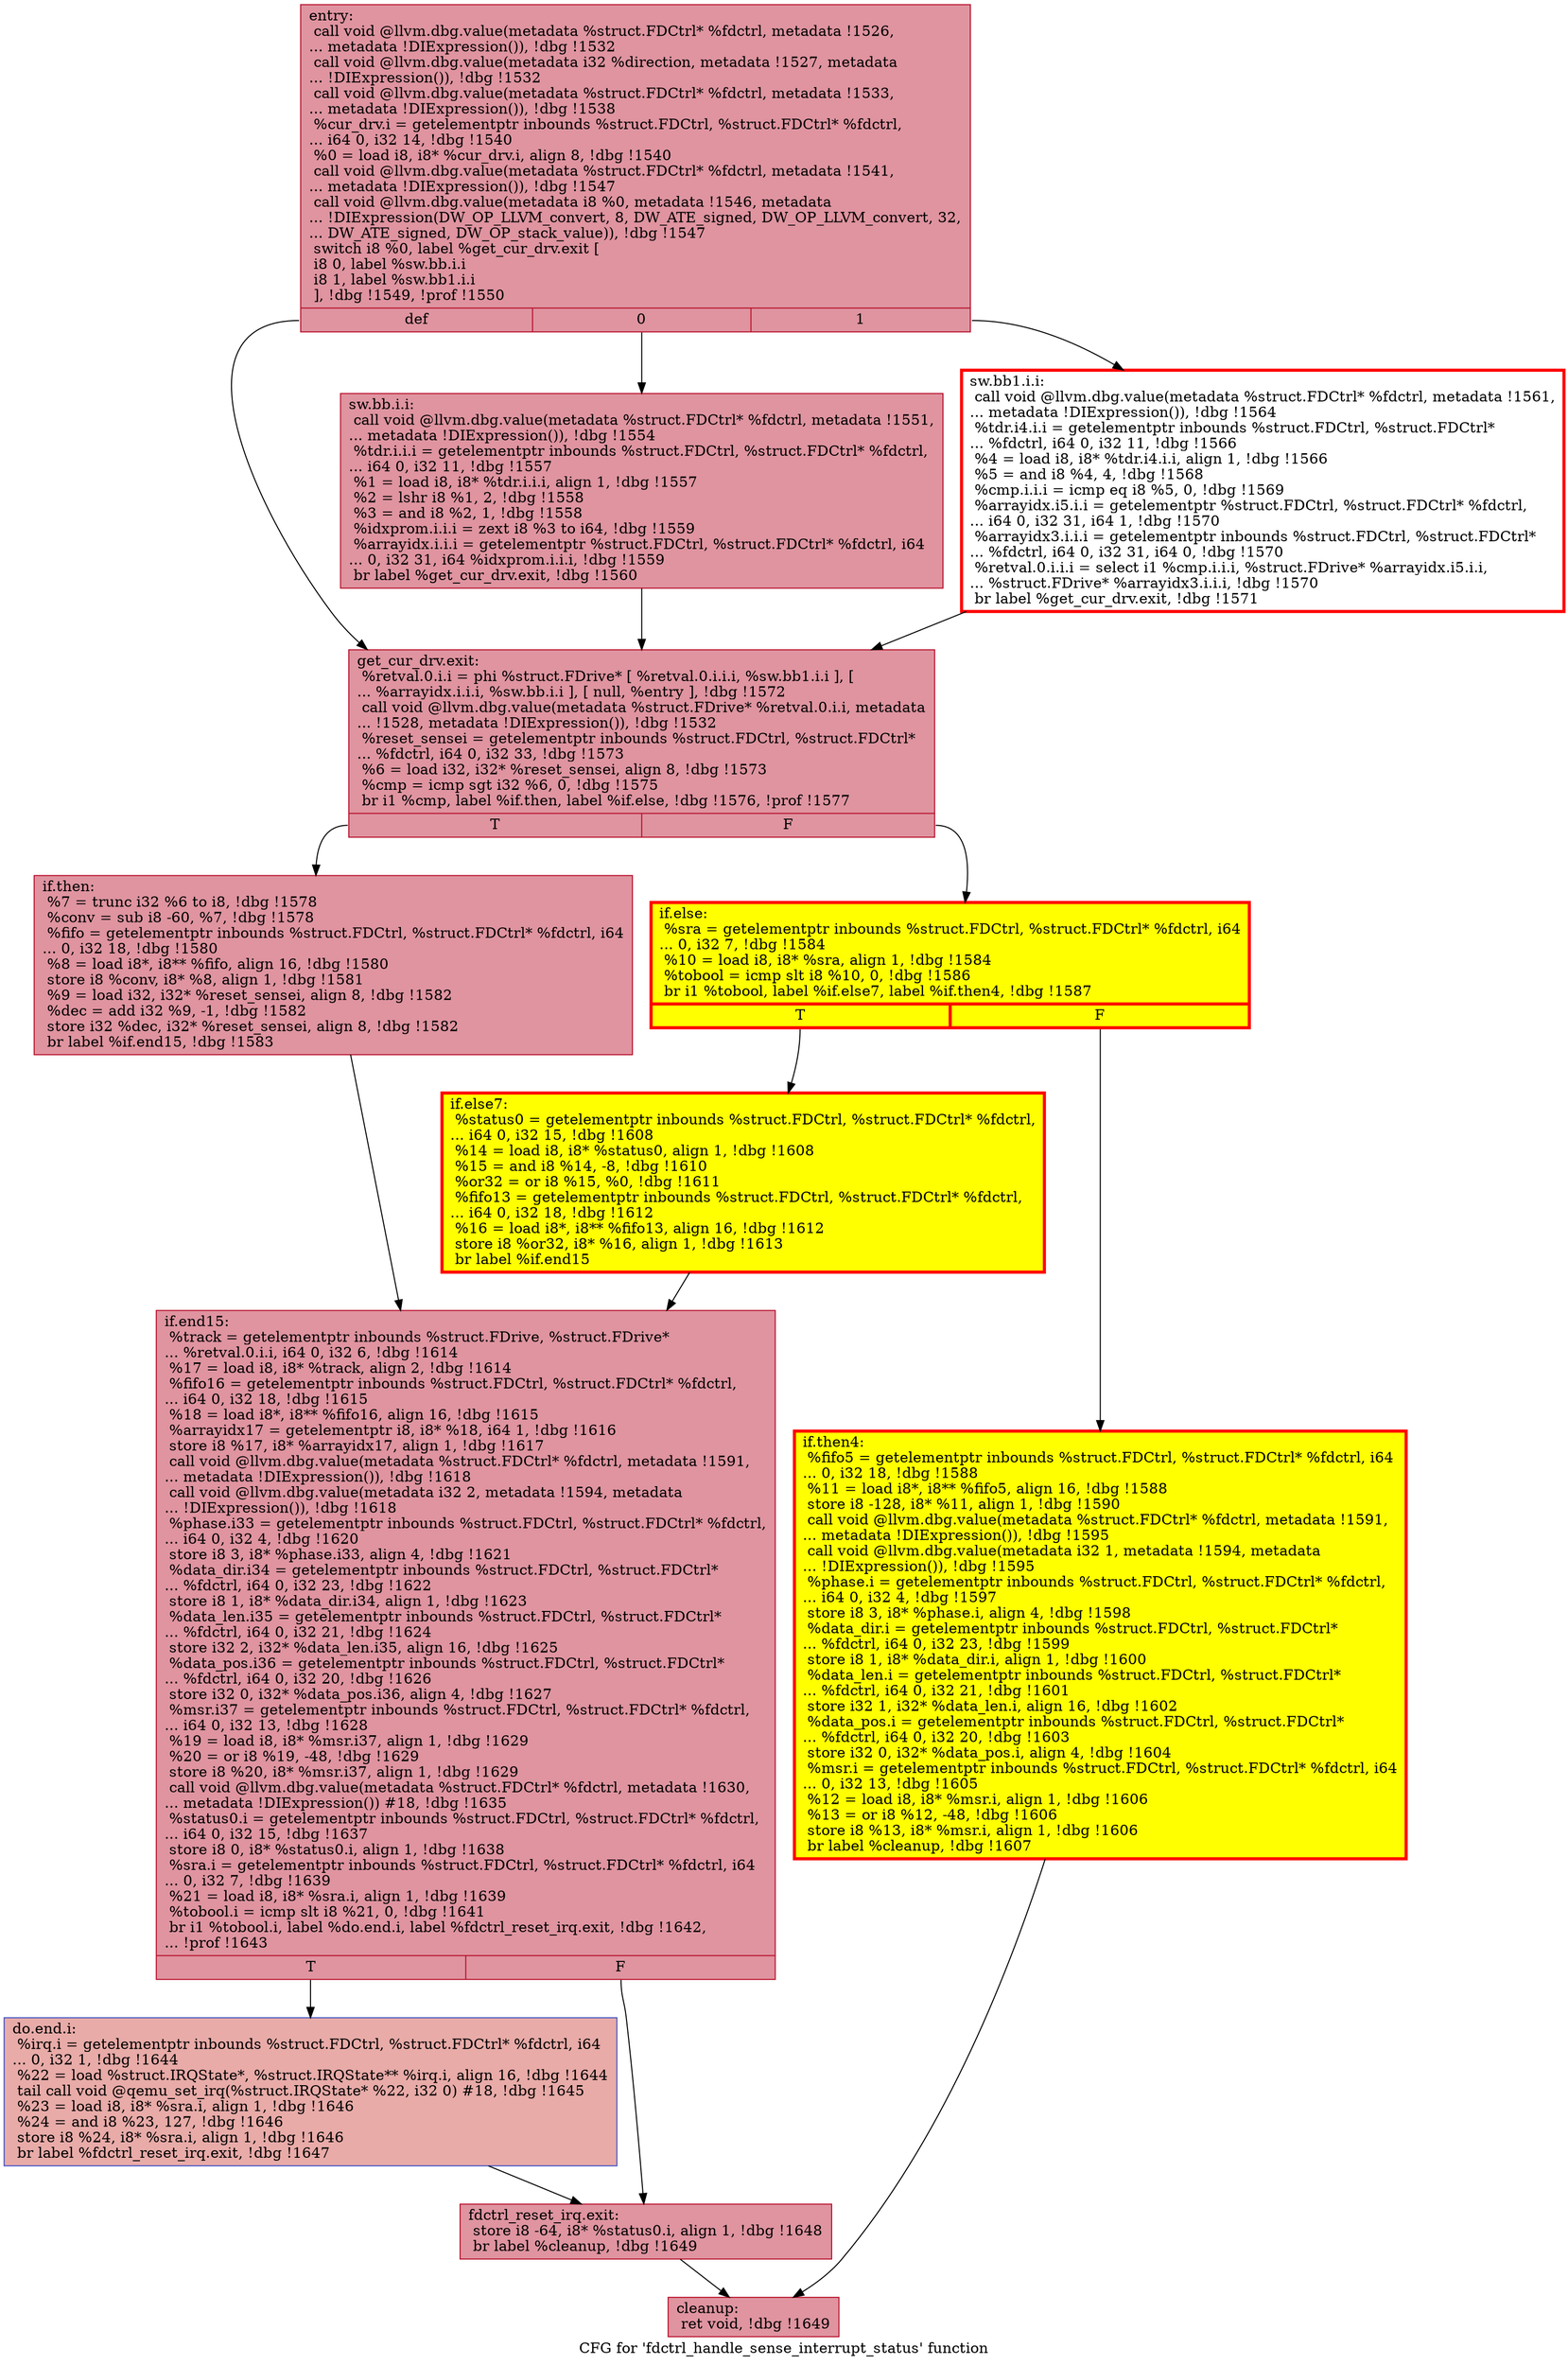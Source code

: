 digraph "CFG for 'fdctrl_handle_sense_interrupt_status' function" {
	label="CFG for 'fdctrl_handle_sense_interrupt_status' function";

	Node0x55f14114a810 [shape=record,color="#b70d28ff", style=filled, fillcolor="#b70d2870",label="{entry:\l  call void @llvm.dbg.value(metadata %struct.FDCtrl* %fdctrl, metadata !1526,\l... metadata !DIExpression()), !dbg !1532\l  call void @llvm.dbg.value(metadata i32 %direction, metadata !1527, metadata\l... !DIExpression()), !dbg !1532\l  call void @llvm.dbg.value(metadata %struct.FDCtrl* %fdctrl, metadata !1533,\l... metadata !DIExpression()), !dbg !1538\l  %cur_drv.i = getelementptr inbounds %struct.FDCtrl, %struct.FDCtrl* %fdctrl,\l... i64 0, i32 14, !dbg !1540\l  %0 = load i8, i8* %cur_drv.i, align 8, !dbg !1540\l  call void @llvm.dbg.value(metadata %struct.FDCtrl* %fdctrl, metadata !1541,\l... metadata !DIExpression()), !dbg !1547\l  call void @llvm.dbg.value(metadata i8 %0, metadata !1546, metadata\l... !DIExpression(DW_OP_LLVM_convert, 8, DW_ATE_signed, DW_OP_LLVM_convert, 32,\l... DW_ATE_signed, DW_OP_stack_value)), !dbg !1547\l  switch i8 %0, label %get_cur_drv.exit [\l    i8 0, label %sw.bb.i.i\l    i8 1, label %sw.bb1.i.i\l  ], !dbg !1549, !prof !1550\l|{<s0>def|<s1>0|<s2>1}}"];
	Node0x55f14114a810:s0 -> Node0x55f141115640;
	Node0x55f14114a810:s1 -> Node0x55f141237d20;
	Node0x55f14114a810:s2 -> Node0x55f1411cd610;
	Node0x55f141237d20 [shape=record,color="#b70d28ff", style=filled, fillcolor="#b70d2870",label="{sw.bb.i.i:                                        \l  call void @llvm.dbg.value(metadata %struct.FDCtrl* %fdctrl, metadata !1551,\l... metadata !DIExpression()), !dbg !1554\l  %tdr.i.i.i = getelementptr inbounds %struct.FDCtrl, %struct.FDCtrl* %fdctrl,\l... i64 0, i32 11, !dbg !1557\l  %1 = load i8, i8* %tdr.i.i.i, align 1, !dbg !1557\l  %2 = lshr i8 %1, 2, !dbg !1558\l  %3 = and i8 %2, 1, !dbg !1558\l  %idxprom.i.i.i = zext i8 %3 to i64, !dbg !1559\l  %arrayidx.i.i.i = getelementptr %struct.FDCtrl, %struct.FDCtrl* %fdctrl, i64\l... 0, i32 31, i64 %idxprom.i.i.i, !dbg !1559\l  br label %get_cur_drv.exit, !dbg !1560\l}"];
	Node0x55f141237d20 -> Node0x55f141115640;
	Node0x55f1411cd610 [shape=record,penwidth=3.0, color="red",label="{sw.bb1.i.i:                                       \l  call void @llvm.dbg.value(metadata %struct.FDCtrl* %fdctrl, metadata !1561,\l... metadata !DIExpression()), !dbg !1564\l  %tdr.i4.i.i = getelementptr inbounds %struct.FDCtrl, %struct.FDCtrl*\l... %fdctrl, i64 0, i32 11, !dbg !1566\l  %4 = load i8, i8* %tdr.i4.i.i, align 1, !dbg !1566\l  %5 = and i8 %4, 4, !dbg !1568\l  %cmp.i.i.i = icmp eq i8 %5, 0, !dbg !1569\l  %arrayidx.i5.i.i = getelementptr %struct.FDCtrl, %struct.FDCtrl* %fdctrl,\l... i64 0, i32 31, i64 1, !dbg !1570\l  %arrayidx3.i.i.i = getelementptr inbounds %struct.FDCtrl, %struct.FDCtrl*\l... %fdctrl, i64 0, i32 31, i64 0, !dbg !1570\l  %retval.0.i.i.i = select i1 %cmp.i.i.i, %struct.FDrive* %arrayidx.i5.i.i,\l... %struct.FDrive* %arrayidx3.i.i.i, !dbg !1570\l  br label %get_cur_drv.exit, !dbg !1571\l}"];
	Node0x55f1411cd610 -> Node0x55f141115640;
	Node0x55f141115640 [shape=record,color="#b70d28ff", style=filled, fillcolor="#b70d2870",label="{get_cur_drv.exit:                                 \l  %retval.0.i.i = phi %struct.FDrive* [ %retval.0.i.i.i, %sw.bb1.i.i ], [\l... %arrayidx.i.i.i, %sw.bb.i.i ], [ null, %entry ], !dbg !1572\l  call void @llvm.dbg.value(metadata %struct.FDrive* %retval.0.i.i, metadata\l... !1528, metadata !DIExpression()), !dbg !1532\l  %reset_sensei = getelementptr inbounds %struct.FDCtrl, %struct.FDCtrl*\l... %fdctrl, i64 0, i32 33, !dbg !1573\l  %6 = load i32, i32* %reset_sensei, align 8, !dbg !1573\l  %cmp = icmp sgt i32 %6, 0, !dbg !1575\l  br i1 %cmp, label %if.then, label %if.else, !dbg !1576, !prof !1577\l|{<s0>T|<s1>F}}"];
	Node0x55f141115640:s0 -> Node0x55f140fb36e0;
	Node0x55f141115640:s1 -> Node0x55f140fb3780;
	Node0x55f140fb36e0 [shape=record,color="#b70d28ff", style=filled, fillcolor="#b70d2870",label="{if.then:                                          \l  %7 = trunc i32 %6 to i8, !dbg !1578\l  %conv = sub i8 -60, %7, !dbg !1578\l  %fifo = getelementptr inbounds %struct.FDCtrl, %struct.FDCtrl* %fdctrl, i64\l... 0, i32 18, !dbg !1580\l  %8 = load i8*, i8** %fifo, align 16, !dbg !1580\l  store i8 %conv, i8* %8, align 1, !dbg !1581\l  %9 = load i32, i32* %reset_sensei, align 8, !dbg !1582\l  %dec = add i32 %9, -1, !dbg !1582\l  store i32 %dec, i32* %reset_sensei, align 8, !dbg !1582\l  br label %if.end15, !dbg !1583\l}"];
	Node0x55f140fb36e0 -> Node0x55f140fb3730;
	Node0x55f140fb3780 [shape=record,penwidth=3.0, style="filled", color="red", fillcolor="yellow",label="{if.else:                                          \l  %sra = getelementptr inbounds %struct.FDCtrl, %struct.FDCtrl* %fdctrl, i64\l... 0, i32 7, !dbg !1584\l  %10 = load i8, i8* %sra, align 1, !dbg !1584\l  %tobool = icmp slt i8 %10, 0, !dbg !1586\l  br i1 %tobool, label %if.else7, label %if.then4, !dbg !1587\l|{<s0>T|<s1>F}}"];
	Node0x55f140fb3780:s0 -> Node0x55f14114df30;
	Node0x55f140fb3780:s1 -> Node0x55f14114de50;
	Node0x55f14114de50 [shape=record,penwidth=3.0, style="filled", color="red", fillcolor="yellow",label="{if.then4:                                         \l  %fifo5 = getelementptr inbounds %struct.FDCtrl, %struct.FDCtrl* %fdctrl, i64\l... 0, i32 18, !dbg !1588\l  %11 = load i8*, i8** %fifo5, align 16, !dbg !1588\l  store i8 -128, i8* %11, align 1, !dbg !1590\l  call void @llvm.dbg.value(metadata %struct.FDCtrl* %fdctrl, metadata !1591,\l... metadata !DIExpression()), !dbg !1595\l  call void @llvm.dbg.value(metadata i32 1, metadata !1594, metadata\l... !DIExpression()), !dbg !1595\l  %phase.i = getelementptr inbounds %struct.FDCtrl, %struct.FDCtrl* %fdctrl,\l... i64 0, i32 4, !dbg !1597\l  store i8 3, i8* %phase.i, align 4, !dbg !1598\l  %data_dir.i = getelementptr inbounds %struct.FDCtrl, %struct.FDCtrl*\l... %fdctrl, i64 0, i32 23, !dbg !1599\l  store i8 1, i8* %data_dir.i, align 1, !dbg !1600\l  %data_len.i = getelementptr inbounds %struct.FDCtrl, %struct.FDCtrl*\l... %fdctrl, i64 0, i32 21, !dbg !1601\l  store i32 1, i32* %data_len.i, align 16, !dbg !1602\l  %data_pos.i = getelementptr inbounds %struct.FDCtrl, %struct.FDCtrl*\l... %fdctrl, i64 0, i32 20, !dbg !1603\l  store i32 0, i32* %data_pos.i, align 4, !dbg !1604\l  %msr.i = getelementptr inbounds %struct.FDCtrl, %struct.FDCtrl* %fdctrl, i64\l... 0, i32 13, !dbg !1605\l  %12 = load i8, i8* %msr.i, align 1, !dbg !1606\l  %13 = or i8 %12, -48, !dbg !1606\l  store i8 %13, i8* %msr.i, align 1, !dbg !1606\l  br label %cleanup, !dbg !1607\l}"];
	Node0x55f14114de50 -> Node0x55f14114ee60;
	Node0x55f14114df30 [shape=record,penwidth=3.0, style="filled", color="red", fillcolor="yellow",label="{if.else7:                                         \l  %status0 = getelementptr inbounds %struct.FDCtrl, %struct.FDCtrl* %fdctrl,\l... i64 0, i32 15, !dbg !1608\l  %14 = load i8, i8* %status0, align 1, !dbg !1608\l  %15 = and i8 %14, -8, !dbg !1610\l  %or32 = or i8 %15, %0, !dbg !1611\l  %fifo13 = getelementptr inbounds %struct.FDCtrl, %struct.FDCtrl* %fdctrl,\l... i64 0, i32 18, !dbg !1612\l  %16 = load i8*, i8** %fifo13, align 16, !dbg !1612\l  store i8 %or32, i8* %16, align 1, !dbg !1613\l  br label %if.end15\l}"];
	Node0x55f14114df30 -> Node0x55f140fb3730;
	Node0x55f140fb3730 [shape=record,color="#b70d28ff", style=filled, fillcolor="#b70d2870",label="{if.end15:                                         \l  %track = getelementptr inbounds %struct.FDrive, %struct.FDrive*\l... %retval.0.i.i, i64 0, i32 6, !dbg !1614\l  %17 = load i8, i8* %track, align 2, !dbg !1614\l  %fifo16 = getelementptr inbounds %struct.FDCtrl, %struct.FDCtrl* %fdctrl,\l... i64 0, i32 18, !dbg !1615\l  %18 = load i8*, i8** %fifo16, align 16, !dbg !1615\l  %arrayidx17 = getelementptr i8, i8* %18, i64 1, !dbg !1616\l  store i8 %17, i8* %arrayidx17, align 1, !dbg !1617\l  call void @llvm.dbg.value(metadata %struct.FDCtrl* %fdctrl, metadata !1591,\l... metadata !DIExpression()), !dbg !1618\l  call void @llvm.dbg.value(metadata i32 2, metadata !1594, metadata\l... !DIExpression()), !dbg !1618\l  %phase.i33 = getelementptr inbounds %struct.FDCtrl, %struct.FDCtrl* %fdctrl,\l... i64 0, i32 4, !dbg !1620\l  store i8 3, i8* %phase.i33, align 4, !dbg !1621\l  %data_dir.i34 = getelementptr inbounds %struct.FDCtrl, %struct.FDCtrl*\l... %fdctrl, i64 0, i32 23, !dbg !1622\l  store i8 1, i8* %data_dir.i34, align 1, !dbg !1623\l  %data_len.i35 = getelementptr inbounds %struct.FDCtrl, %struct.FDCtrl*\l... %fdctrl, i64 0, i32 21, !dbg !1624\l  store i32 2, i32* %data_len.i35, align 16, !dbg !1625\l  %data_pos.i36 = getelementptr inbounds %struct.FDCtrl, %struct.FDCtrl*\l... %fdctrl, i64 0, i32 20, !dbg !1626\l  store i32 0, i32* %data_pos.i36, align 4, !dbg !1627\l  %msr.i37 = getelementptr inbounds %struct.FDCtrl, %struct.FDCtrl* %fdctrl,\l... i64 0, i32 13, !dbg !1628\l  %19 = load i8, i8* %msr.i37, align 1, !dbg !1629\l  %20 = or i8 %19, -48, !dbg !1629\l  store i8 %20, i8* %msr.i37, align 1, !dbg !1629\l  call void @llvm.dbg.value(metadata %struct.FDCtrl* %fdctrl, metadata !1630,\l... metadata !DIExpression()) #18, !dbg !1635\l  %status0.i = getelementptr inbounds %struct.FDCtrl, %struct.FDCtrl* %fdctrl,\l... i64 0, i32 15, !dbg !1637\l  store i8 0, i8* %status0.i, align 1, !dbg !1638\l  %sra.i = getelementptr inbounds %struct.FDCtrl, %struct.FDCtrl* %fdctrl, i64\l... 0, i32 7, !dbg !1639\l  %21 = load i8, i8* %sra.i, align 1, !dbg !1639\l  %tobool.i = icmp slt i8 %21, 0, !dbg !1641\l  br i1 %tobool.i, label %do.end.i, label %fdctrl_reset_irq.exit, !dbg !1642,\l... !prof !1643\l|{<s0>T|<s1>F}}"];
	Node0x55f140fb3730:s0 -> Node0x55f1411c0ca0;
	Node0x55f140fb3730:s1 -> Node0x55f141111b70;
	Node0x55f1411c0ca0 [shape=record,color="#3d50c3ff", style=filled, fillcolor="#cc403a70",label="{do.end.i:                                         \l  %irq.i = getelementptr inbounds %struct.FDCtrl, %struct.FDCtrl* %fdctrl, i64\l... 0, i32 1, !dbg !1644\l  %22 = load %struct.IRQState*, %struct.IRQState** %irq.i, align 16, !dbg !1644\l  tail call void @qemu_set_irq(%struct.IRQState* %22, i32 0) #18, !dbg !1645\l  %23 = load i8, i8* %sra.i, align 1, !dbg !1646\l  %24 = and i8 %23, 127, !dbg !1646\l  store i8 %24, i8* %sra.i, align 1, !dbg !1646\l  br label %fdctrl_reset_irq.exit, !dbg !1647\l}"];
	Node0x55f1411c0ca0 -> Node0x55f141111b70;
	Node0x55f141111b70 [shape=record,color="#b70d28ff", style=filled, fillcolor="#b70d2870",label="{fdctrl_reset_irq.exit:                            \l  store i8 -64, i8* %status0.i, align 1, !dbg !1648\l  br label %cleanup, !dbg !1649\l}"];
	Node0x55f141111b70 -> Node0x55f14114ee60;
	Node0x55f14114ee60 [shape=record,color="#b70d28ff", style=filled, fillcolor="#b70d2870",label="{cleanup:                                          \l  ret void, !dbg !1649\l}"];
}
